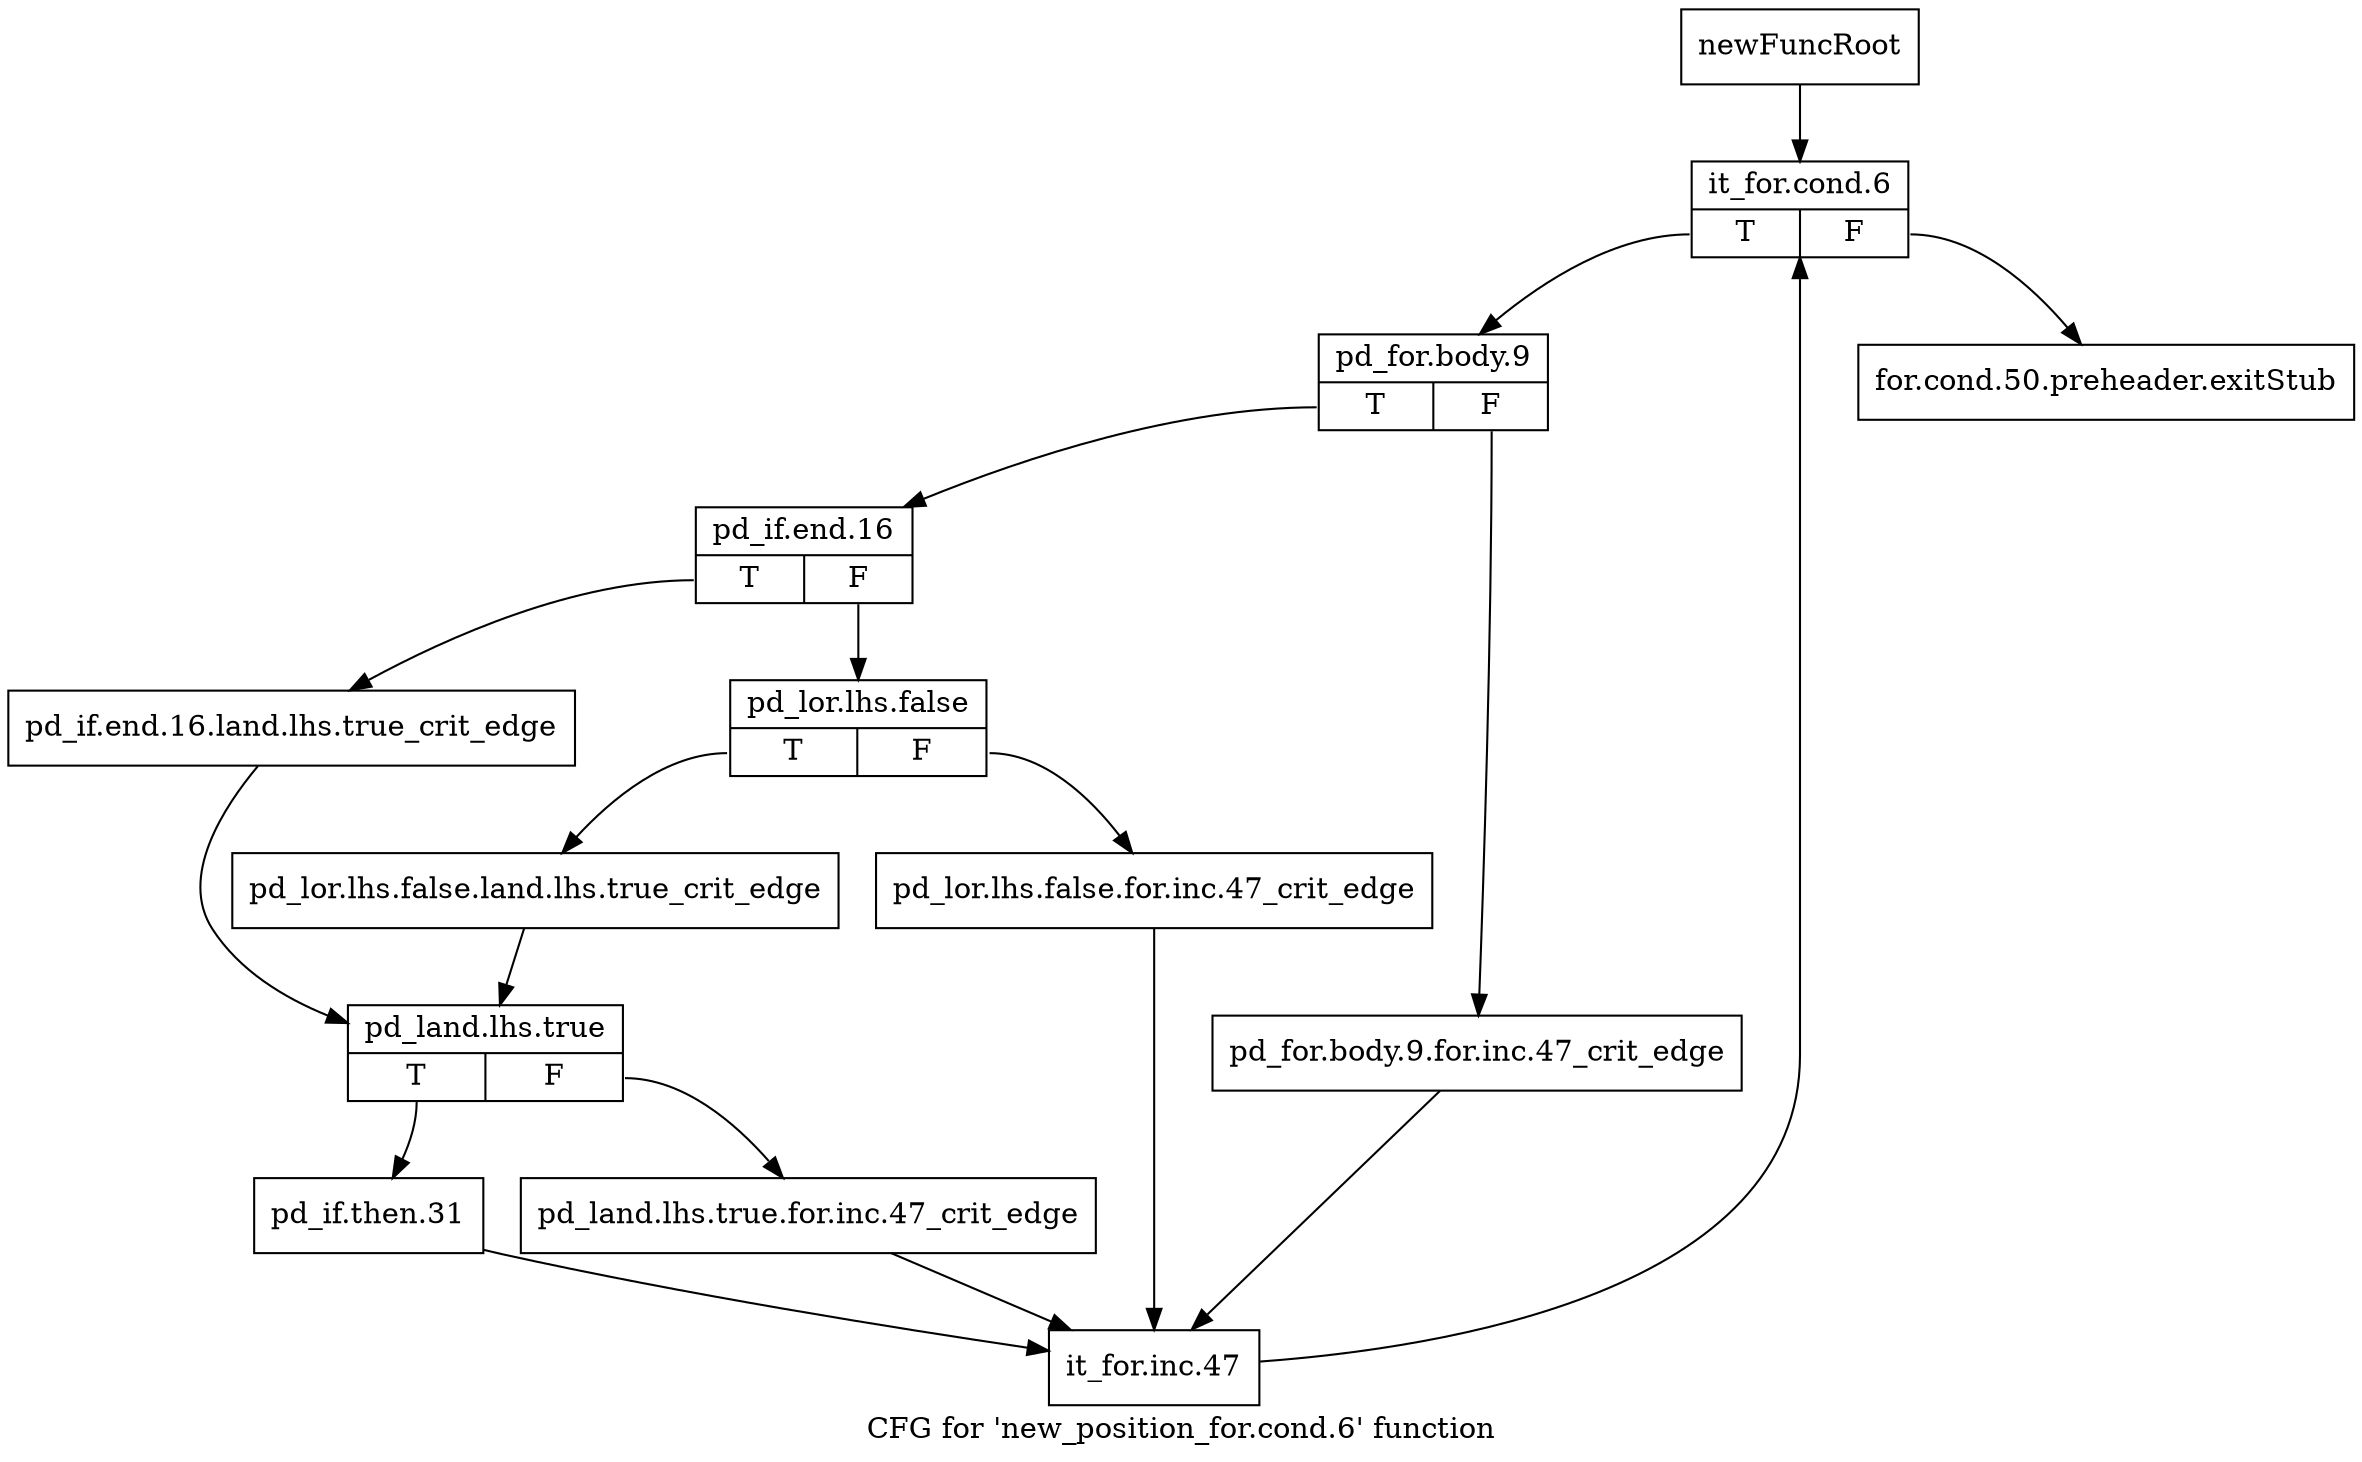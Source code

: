 digraph "CFG for 'new_position_for.cond.6' function" {
	label="CFG for 'new_position_for.cond.6' function";

	Node0x3e514f0 [shape=record,label="{newFuncRoot}"];
	Node0x3e514f0 -> Node0x3e51590;
	Node0x3e51540 [shape=record,label="{for.cond.50.preheader.exitStub}"];
	Node0x3e51590 [shape=record,label="{it_for.cond.6|{<s0>T|<s1>F}}"];
	Node0x3e51590:s0 -> Node0x3e515e0;
	Node0x3e51590:s1 -> Node0x3e51540;
	Node0x3e515e0 [shape=record,label="{pd_for.body.9|{<s0>T|<s1>F}}"];
	Node0x3e515e0:s0 -> Node0x3e51680;
	Node0x3e515e0:s1 -> Node0x3e51630;
	Node0x3e51630 [shape=record,label="{pd_for.body.9.for.inc.47_crit_edge}"];
	Node0x3e51630 -> Node0x3e51900;
	Node0x3e51680 [shape=record,label="{pd_if.end.16|{<s0>T|<s1>F}}"];
	Node0x3e51680:s0 -> Node0x3e517c0;
	Node0x3e51680:s1 -> Node0x3e516d0;
	Node0x3e516d0 [shape=record,label="{pd_lor.lhs.false|{<s0>T|<s1>F}}"];
	Node0x3e516d0:s0 -> Node0x3e51770;
	Node0x3e516d0:s1 -> Node0x3e51720;
	Node0x3e51720 [shape=record,label="{pd_lor.lhs.false.for.inc.47_crit_edge}"];
	Node0x3e51720 -> Node0x3e51900;
	Node0x3e51770 [shape=record,label="{pd_lor.lhs.false.land.lhs.true_crit_edge}"];
	Node0x3e51770 -> Node0x3e51810;
	Node0x3e517c0 [shape=record,label="{pd_if.end.16.land.lhs.true_crit_edge}"];
	Node0x3e517c0 -> Node0x3e51810;
	Node0x3e51810 [shape=record,label="{pd_land.lhs.true|{<s0>T|<s1>F}}"];
	Node0x3e51810:s0 -> Node0x3e518b0;
	Node0x3e51810:s1 -> Node0x3e51860;
	Node0x3e51860 [shape=record,label="{pd_land.lhs.true.for.inc.47_crit_edge}"];
	Node0x3e51860 -> Node0x3e51900;
	Node0x3e518b0 [shape=record,label="{pd_if.then.31}"];
	Node0x3e518b0 -> Node0x3e51900;
	Node0x3e51900 [shape=record,label="{it_for.inc.47}"];
	Node0x3e51900 -> Node0x3e51590;
}
